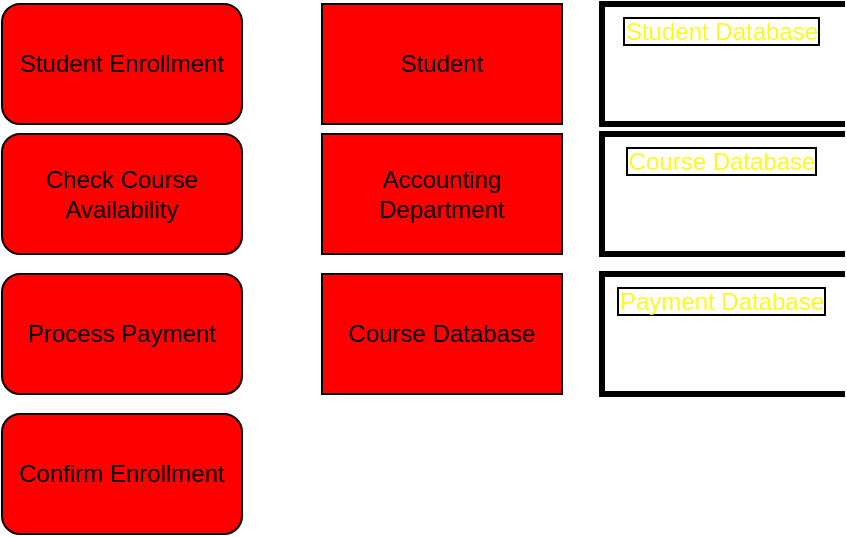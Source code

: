 <mxfile version="24.8.0">
  <diagram name="Page-1" id="b520641d-4fe3-3701-9064-5fc419738815">
    <mxGraphModel dx="1050" dy="604" grid="1" gridSize="10" guides="1" tooltips="1" connect="1" arrows="1" fold="1" page="1" pageScale="1" pageWidth="1100" pageHeight="850" background="none" math="0" shadow="0">
      <root>
        <mxCell id="0" />
        <mxCell id="1" parent="0" />
        <mxCell id="LnaM5Q9gMqin32GYuqui-1" value="Student" style="rounded=0;whiteSpace=wrap;html=1;fillColor=#FF0000;gradientColor=none;gradientDirection=south;shadow=0;" vertex="1" parent="1">
          <mxGeometry x="460" y="425" width="120" height="60" as="geometry" />
        </mxCell>
        <mxCell id="LnaM5Q9gMqin32GYuqui-2" value="Accounting Department" style="rounded=0;whiteSpace=wrap;html=1;fillColor=#FF0000;gradientColor=none;gradientDirection=south;shadow=0;" vertex="1" parent="1">
          <mxGeometry x="460" y="490" width="120" height="60" as="geometry" />
        </mxCell>
        <mxCell id="LnaM5Q9gMqin32GYuqui-3" value="Course Database" style="rounded=0;whiteSpace=wrap;html=1;fillColor=#FF0000;gradientColor=none;gradientDirection=south;shadow=0;" vertex="1" parent="1">
          <mxGeometry x="460" y="560" width="120" height="60" as="geometry" />
        </mxCell>
        <mxCell id="LnaM5Q9gMqin32GYuqui-4" value="Student Enrollment" style="rounded=1;whiteSpace=wrap;html=1;fillColor=#FF0000;" vertex="1" parent="1">
          <mxGeometry x="300" y="425" width="120" height="60" as="geometry" />
        </mxCell>
        <mxCell id="LnaM5Q9gMqin32GYuqui-5" value="Check Course Availability" style="rounded=1;whiteSpace=wrap;html=1;fillColor=#FF0000;" vertex="1" parent="1">
          <mxGeometry x="300" y="490" width="120" height="60" as="geometry" />
        </mxCell>
        <mxCell id="LnaM5Q9gMqin32GYuqui-6" value="Process Payment" style="rounded=1;whiteSpace=wrap;html=1;fillColor=#FF0000;" vertex="1" parent="1">
          <mxGeometry x="300" y="560" width="120" height="60" as="geometry" />
        </mxCell>
        <mxCell id="LnaM5Q9gMqin32GYuqui-7" value="Confirm Enrollment" style="rounded=1;whiteSpace=wrap;html=1;fillColor=#FF0000;" vertex="1" parent="1">
          <mxGeometry x="300" y="630" width="120" height="60" as="geometry" />
        </mxCell>
        <mxCell id="LnaM5Q9gMqin32GYuqui-13" value="Course Database" style="group;fontColor=#FFF81F;labelBackgroundColor=none;labelBorderColor=default;" vertex="1" connectable="0" parent="1">
          <mxGeometry x="600" y="490" width="120" height="60" as="geometry" />
        </mxCell>
        <mxCell id="LnaM5Q9gMqin32GYuqui-11" value="" style="shape=partialRectangle;whiteSpace=wrap;html=1;left=0;right=0;fillColor=none;strokeWidth=3;" vertex="1" parent="LnaM5Q9gMqin32GYuqui-13">
          <mxGeometry width="120" height="60" as="geometry" />
        </mxCell>
        <mxCell id="LnaM5Q9gMqin32GYuqui-12" value="" style="shape=partialRectangle;whiteSpace=wrap;html=1;right=0;top=0;bottom=0;fillColor=none;routingCenterX=-0.5;strokeWidth=3;fontStyle=3;fontColor=none;noLabel=1;" vertex="1" parent="LnaM5Q9gMqin32GYuqui-13">
          <mxGeometry width="120" height="60" as="geometry" />
        </mxCell>
        <mxCell id="LnaM5Q9gMqin32GYuqui-15" value="Student Database" style="group;fontColor=#FFF81F;labelBackgroundColor=none;labelBorderColor=default;" vertex="1" connectable="0" parent="1">
          <mxGeometry x="600" y="425" width="120" height="60" as="geometry" />
        </mxCell>
        <mxCell id="LnaM5Q9gMqin32GYuqui-16" value="" style="shape=partialRectangle;whiteSpace=wrap;html=1;left=0;right=0;fillColor=none;strokeWidth=3;" vertex="1" parent="LnaM5Q9gMqin32GYuqui-15">
          <mxGeometry width="120" height="60" as="geometry" />
        </mxCell>
        <mxCell id="LnaM5Q9gMqin32GYuqui-17" value="" style="shape=partialRectangle;whiteSpace=wrap;html=1;right=0;top=0;bottom=0;fillColor=none;routingCenterX=-0.5;strokeWidth=3;fontStyle=3;fontColor=none;noLabel=1;" vertex="1" parent="LnaM5Q9gMqin32GYuqui-15">
          <mxGeometry width="120" height="60" as="geometry" />
        </mxCell>
        <mxCell id="LnaM5Q9gMqin32GYuqui-18" value="Payment Database" style="group;fontColor=#FFF81F;labelBackgroundColor=none;labelBorderColor=default;" vertex="1" connectable="0" parent="1">
          <mxGeometry x="600" y="560" width="120" height="60" as="geometry" />
        </mxCell>
        <mxCell id="LnaM5Q9gMqin32GYuqui-19" value="" style="shape=partialRectangle;whiteSpace=wrap;html=1;left=0;right=0;fillColor=none;strokeWidth=3;" vertex="1" parent="LnaM5Q9gMqin32GYuqui-18">
          <mxGeometry width="120" height="60" as="geometry" />
        </mxCell>
        <mxCell id="LnaM5Q9gMqin32GYuqui-20" value="" style="shape=partialRectangle;whiteSpace=wrap;html=1;right=0;top=0;bottom=0;fillColor=none;routingCenterX=-0.5;strokeWidth=3;fontStyle=3;fontColor=none;noLabel=1;" vertex="1" parent="LnaM5Q9gMqin32GYuqui-18">
          <mxGeometry width="120" height="60" as="geometry" />
        </mxCell>
      </root>
    </mxGraphModel>
  </diagram>
</mxfile>
